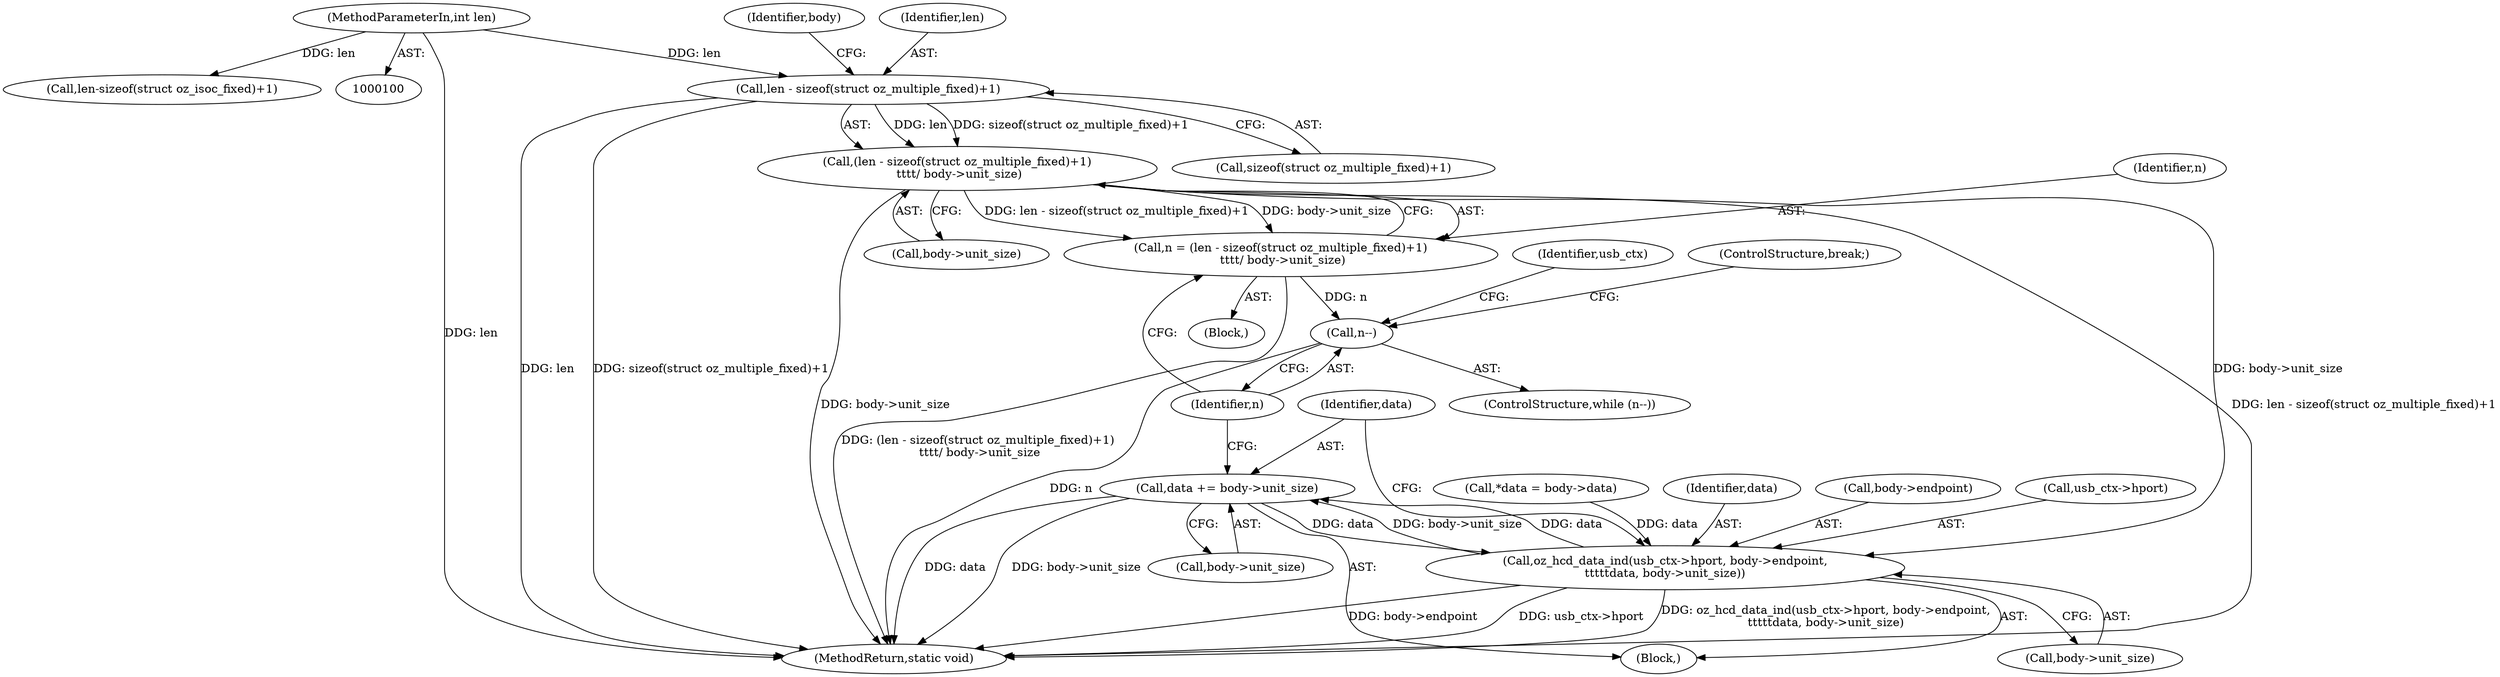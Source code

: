 digraph "0_linux_04bf464a5dfd9ade0dda918e44366c2c61fce80b@pointer" {
"1000133" [label="(Call,(len - sizeof(struct oz_multiple_fixed)+1)\n \t\t\t\t/ body->unit_size)"];
"1000134" [label="(Call,len - sizeof(struct oz_multiple_fixed)+1)"];
"1000103" [label="(MethodParameterIn,int len)"];
"1000131" [label="(Call,n = (len - sizeof(struct oz_multiple_fixed)+1)\n \t\t\t\t/ body->unit_size)"];
"1000144" [label="(Call,n--)"];
"1000147" [label="(Call,oz_hcd_data_ind(usb_ctx->hport, body->endpoint,\n\t\t\t\t\tdata, body->unit_size))"];
"1000158" [label="(Call,data += body->unit_size)"];
"1000227" [label="(MethodReturn,static void)"];
"1000125" [label="(Call,*data = body->data)"];
"1000159" [label="(Identifier,data)"];
"1000160" [label="(Call,body->unit_size)"];
"1000149" [label="(Identifier,usb_ctx)"];
"1000155" [label="(Call,body->unit_size)"];
"1000141" [label="(Identifier,body)"];
"1000163" [label="(ControlStructure,break;)"];
"1000146" [label="(Block,)"];
"1000136" [label="(Call,sizeof(struct oz_multiple_fixed)+1)"];
"1000144" [label="(Call,n--)"];
"1000145" [label="(Identifier,n)"];
"1000158" [label="(Call,data += body->unit_size)"];
"1000154" [label="(Identifier,data)"];
"1000151" [label="(Call,body->endpoint)"];
"1000103" [label="(MethodParameterIn,int len)"];
"1000148" [label="(Call,usb_ctx->hport)"];
"1000147" [label="(Call,oz_hcd_data_ind(usb_ctx->hport, body->endpoint,\n\t\t\t\t\tdata, body->unit_size))"];
"1000117" [label="(Block,)"];
"1000131" [label="(Call,n = (len - sizeof(struct oz_multiple_fixed)+1)\n \t\t\t\t/ body->unit_size)"];
"1000140" [label="(Call,body->unit_size)"];
"1000134" [label="(Call,len - sizeof(struct oz_multiple_fixed)+1)"];
"1000132" [label="(Identifier,n)"];
"1000143" [label="(ControlStructure,while (n--))"];
"1000133" [label="(Call,(len - sizeof(struct oz_multiple_fixed)+1)\n \t\t\t\t/ body->unit_size)"];
"1000175" [label="(Call,len-sizeof(struct oz_isoc_fixed)+1)"];
"1000135" [label="(Identifier,len)"];
"1000133" -> "1000131"  [label="AST: "];
"1000133" -> "1000140"  [label="CFG: "];
"1000134" -> "1000133"  [label="AST: "];
"1000140" -> "1000133"  [label="AST: "];
"1000131" -> "1000133"  [label="CFG: "];
"1000133" -> "1000227"  [label="DDG: body->unit_size"];
"1000133" -> "1000227"  [label="DDG: len - sizeof(struct oz_multiple_fixed)+1"];
"1000133" -> "1000131"  [label="DDG: len - sizeof(struct oz_multiple_fixed)+1"];
"1000133" -> "1000131"  [label="DDG: body->unit_size"];
"1000134" -> "1000133"  [label="DDG: len"];
"1000134" -> "1000133"  [label="DDG: sizeof(struct oz_multiple_fixed)+1"];
"1000133" -> "1000147"  [label="DDG: body->unit_size"];
"1000134" -> "1000136"  [label="CFG: "];
"1000135" -> "1000134"  [label="AST: "];
"1000136" -> "1000134"  [label="AST: "];
"1000141" -> "1000134"  [label="CFG: "];
"1000134" -> "1000227"  [label="DDG: len"];
"1000134" -> "1000227"  [label="DDG: sizeof(struct oz_multiple_fixed)+1"];
"1000103" -> "1000134"  [label="DDG: len"];
"1000103" -> "1000100"  [label="AST: "];
"1000103" -> "1000227"  [label="DDG: len"];
"1000103" -> "1000175"  [label="DDG: len"];
"1000131" -> "1000117"  [label="AST: "];
"1000132" -> "1000131"  [label="AST: "];
"1000145" -> "1000131"  [label="CFG: "];
"1000131" -> "1000227"  [label="DDG: (len - sizeof(struct oz_multiple_fixed)+1)\n \t\t\t\t/ body->unit_size"];
"1000131" -> "1000144"  [label="DDG: n"];
"1000144" -> "1000143"  [label="AST: "];
"1000144" -> "1000145"  [label="CFG: "];
"1000145" -> "1000144"  [label="AST: "];
"1000149" -> "1000144"  [label="CFG: "];
"1000163" -> "1000144"  [label="CFG: "];
"1000144" -> "1000227"  [label="DDG: n"];
"1000147" -> "1000146"  [label="AST: "];
"1000147" -> "1000155"  [label="CFG: "];
"1000148" -> "1000147"  [label="AST: "];
"1000151" -> "1000147"  [label="AST: "];
"1000154" -> "1000147"  [label="AST: "];
"1000155" -> "1000147"  [label="AST: "];
"1000159" -> "1000147"  [label="CFG: "];
"1000147" -> "1000227"  [label="DDG: oz_hcd_data_ind(usb_ctx->hport, body->endpoint,\n\t\t\t\t\tdata, body->unit_size)"];
"1000147" -> "1000227"  [label="DDG: body->endpoint"];
"1000147" -> "1000227"  [label="DDG: usb_ctx->hport"];
"1000158" -> "1000147"  [label="DDG: data"];
"1000125" -> "1000147"  [label="DDG: data"];
"1000147" -> "1000158"  [label="DDG: body->unit_size"];
"1000147" -> "1000158"  [label="DDG: data"];
"1000158" -> "1000146"  [label="AST: "];
"1000158" -> "1000160"  [label="CFG: "];
"1000159" -> "1000158"  [label="AST: "];
"1000160" -> "1000158"  [label="AST: "];
"1000145" -> "1000158"  [label="CFG: "];
"1000158" -> "1000227"  [label="DDG: data"];
"1000158" -> "1000227"  [label="DDG: body->unit_size"];
}
